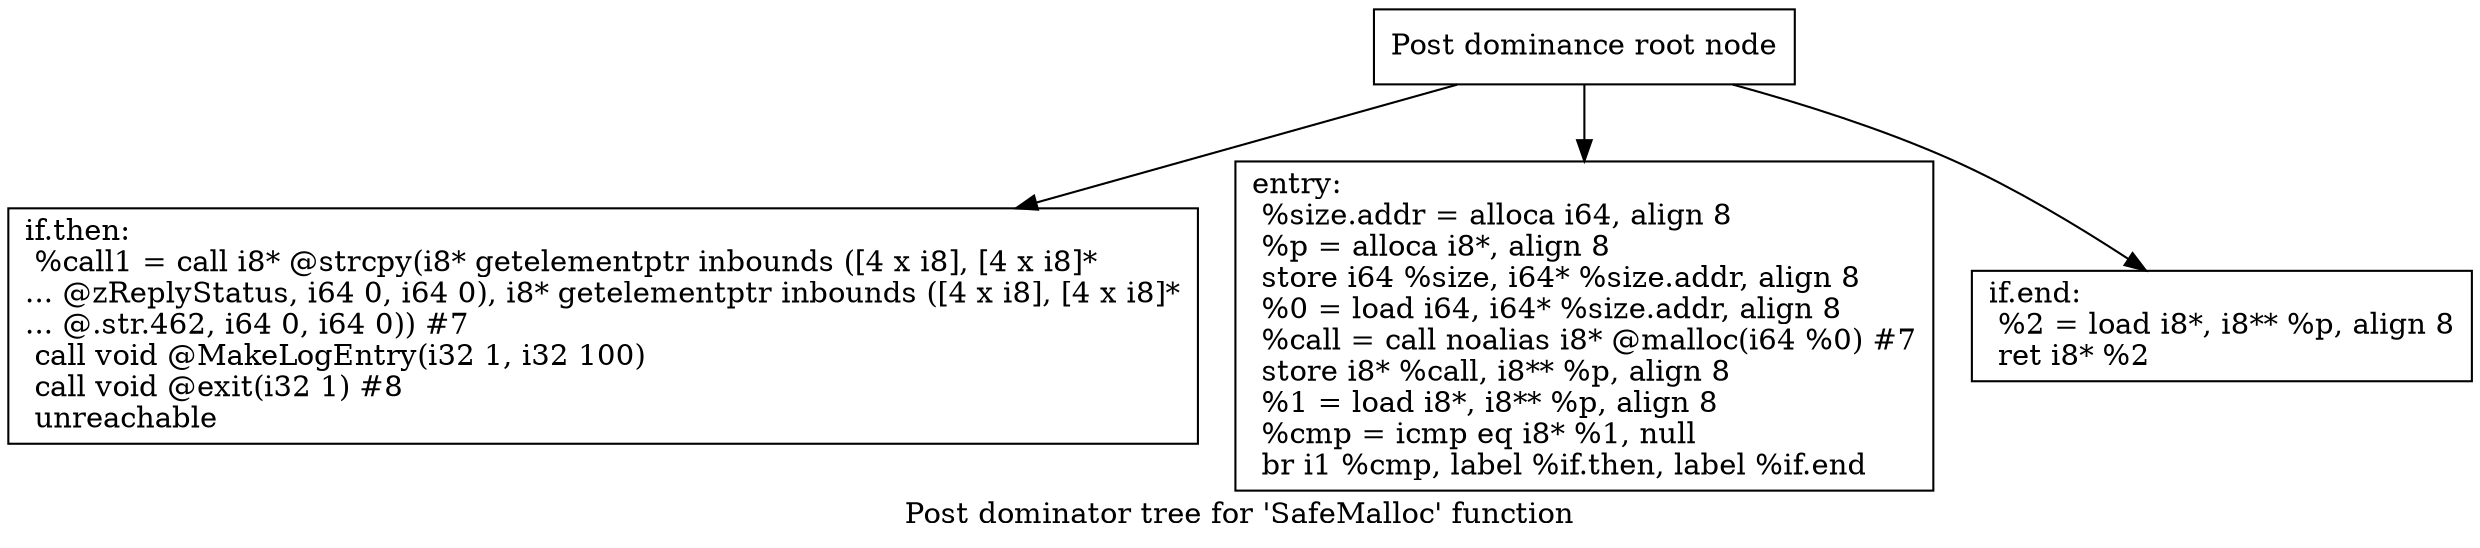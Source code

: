 digraph "Post dominator tree for 'SafeMalloc' function" {
	label="Post dominator tree for 'SafeMalloc' function";

	Node0x2290830 [shape=record,label="{Post dominance root node}"];
	Node0x2290830 -> Node0x22e1640;
	Node0x2290830 -> Node0x22714d0;
	Node0x2290830 -> Node0x22c7ab0;
	Node0x22e1640 [shape=record,label="{if.then:                                          \l  %call1 = call i8* @strcpy(i8* getelementptr inbounds ([4 x i8], [4 x i8]*\l... @zReplyStatus, i64 0, i64 0), i8* getelementptr inbounds ([4 x i8], [4 x i8]*\l... @.str.462, i64 0, i64 0)) #7\l  call void @MakeLogEntry(i32 1, i32 100)\l  call void @exit(i32 1) #8\l  unreachable\l}"];
	Node0x22714d0 [shape=record,label="{entry:\l  %size.addr = alloca i64, align 8\l  %p = alloca i8*, align 8\l  store i64 %size, i64* %size.addr, align 8\l  %0 = load i64, i64* %size.addr, align 8\l  %call = call noalias i8* @malloc(i64 %0) #7\l  store i8* %call, i8** %p, align 8\l  %1 = load i8*, i8** %p, align 8\l  %cmp = icmp eq i8* %1, null\l  br i1 %cmp, label %if.then, label %if.end\l}"];
	Node0x22c7ab0 [shape=record,label="{if.end:                                           \l  %2 = load i8*, i8** %p, align 8\l  ret i8* %2\l}"];
}
